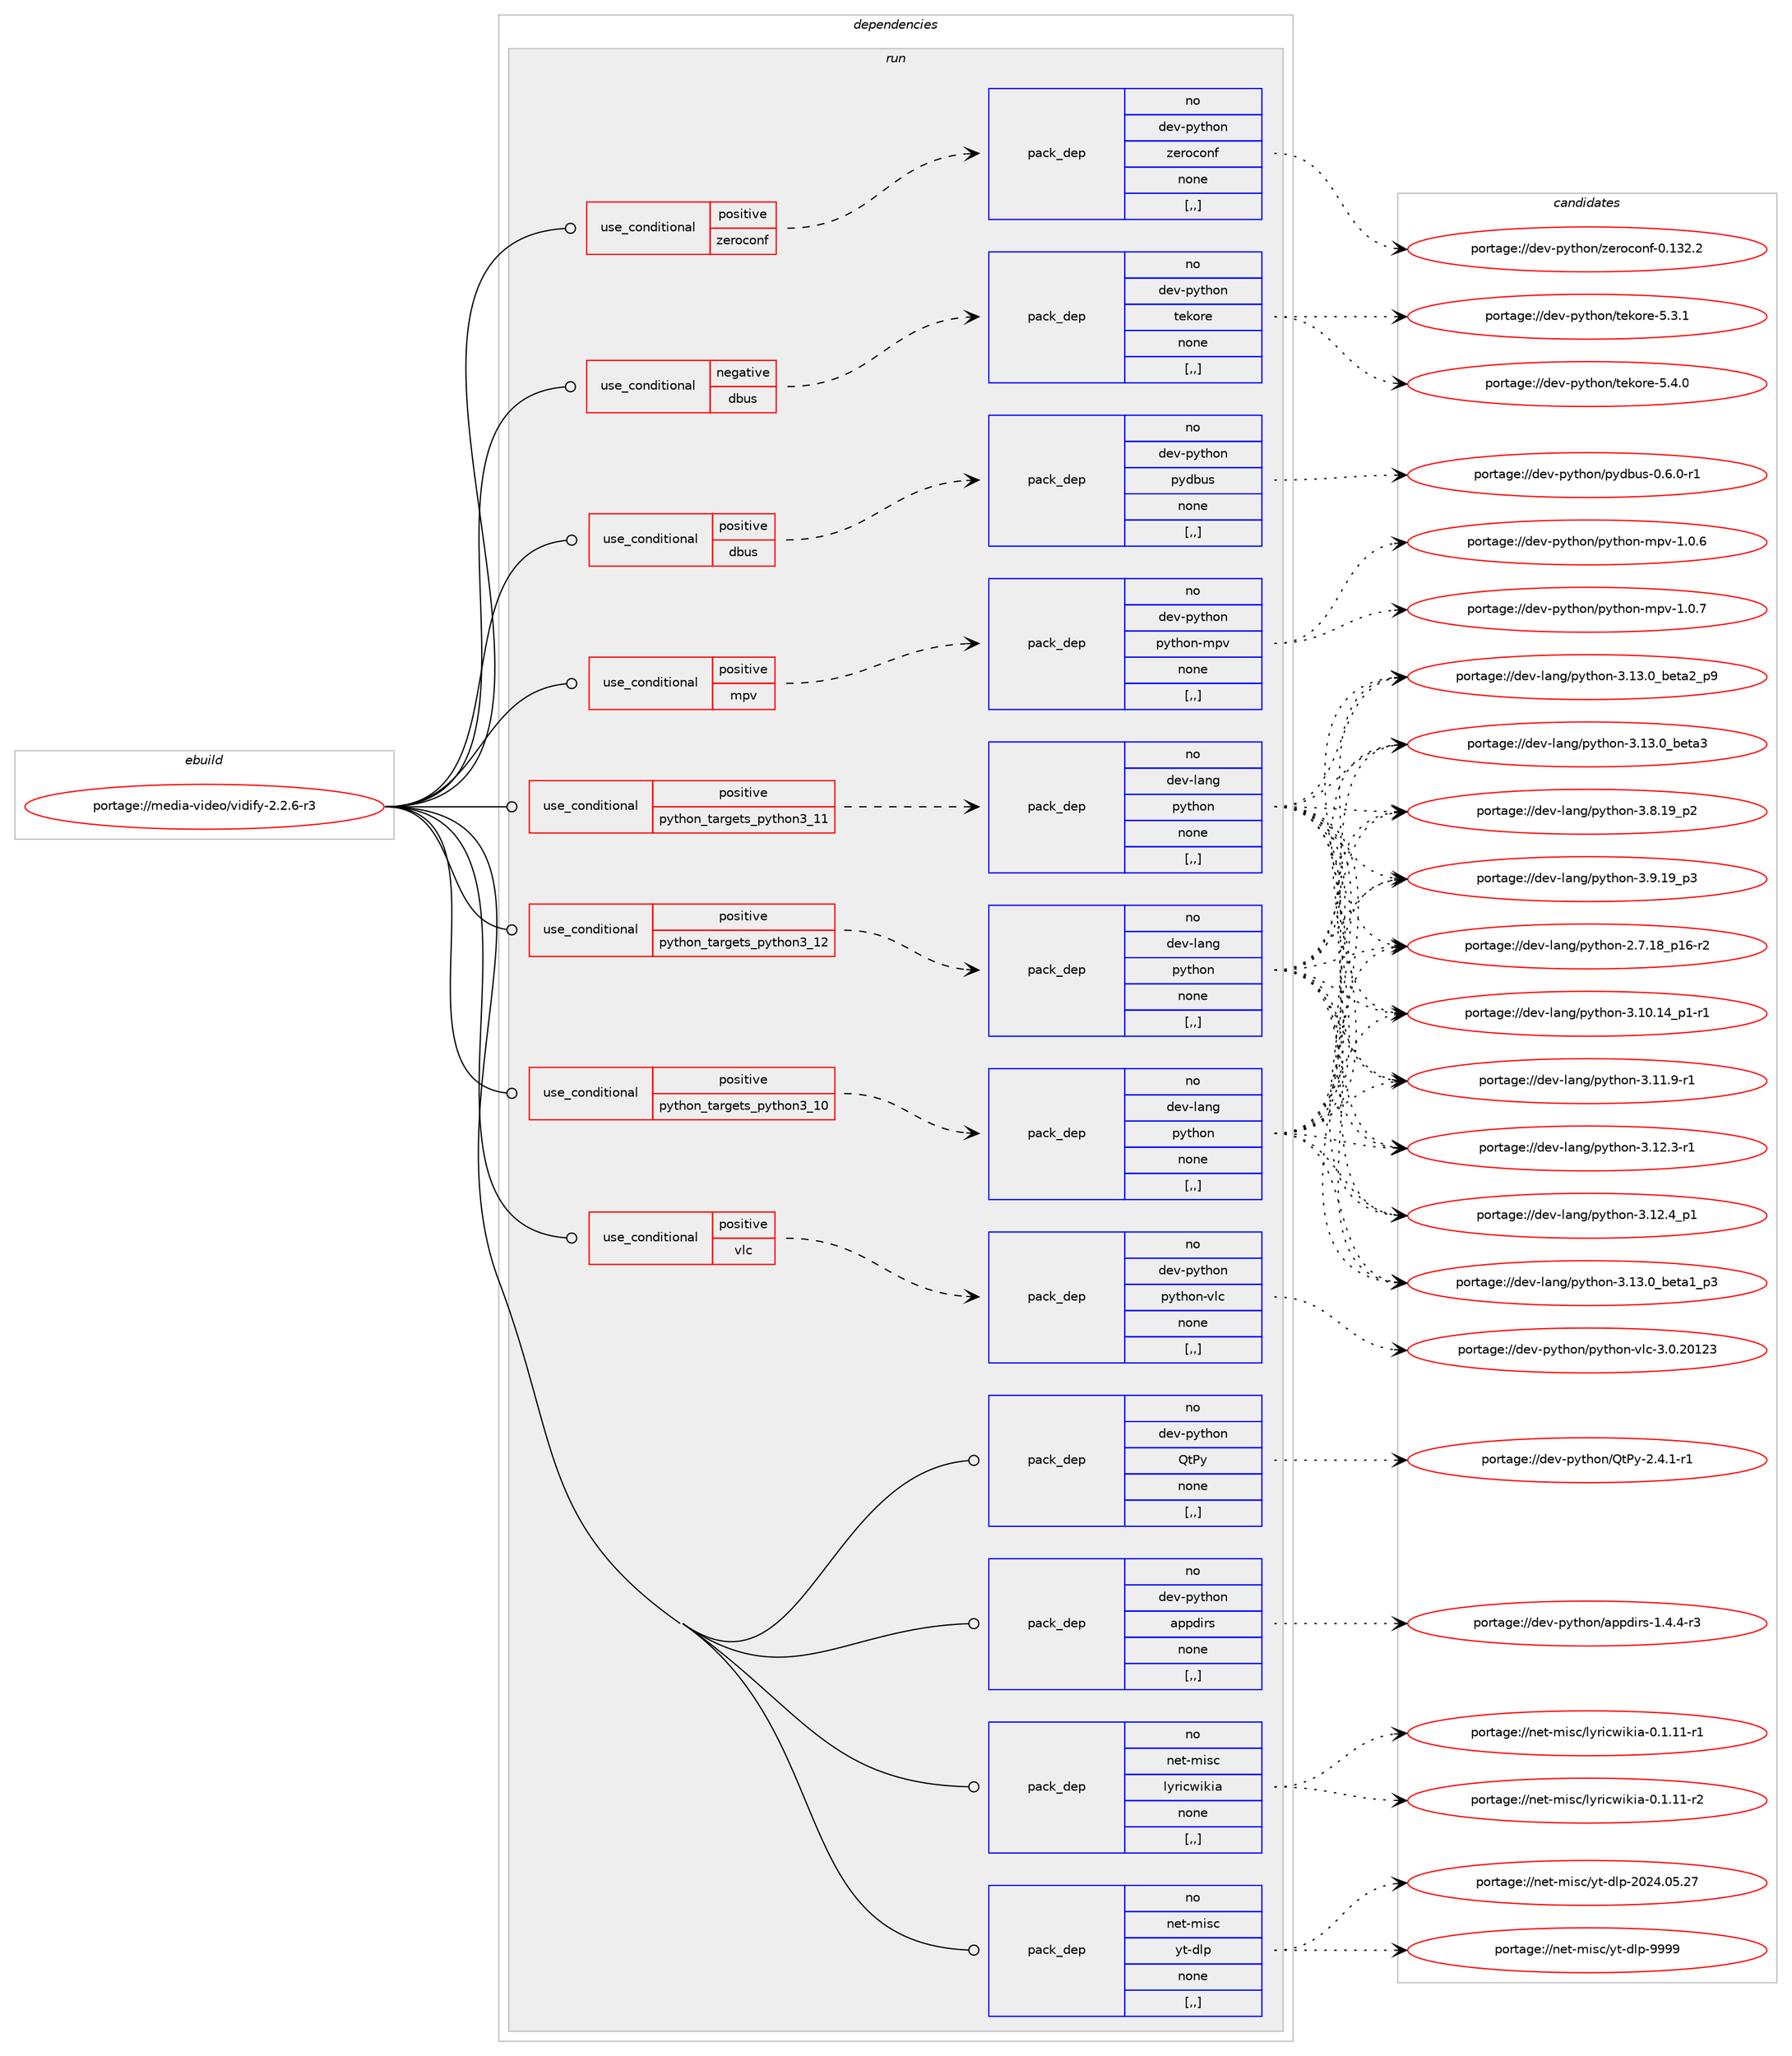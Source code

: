 digraph prolog {

# *************
# Graph options
# *************

newrank=true;
concentrate=true;
compound=true;
graph [rankdir=LR,fontname=Helvetica,fontsize=10,ranksep=1.5];#, ranksep=2.5, nodesep=0.2];
edge  [arrowhead=vee];
node  [fontname=Helvetica,fontsize=10];

# **********
# The ebuild
# **********

subgraph cluster_leftcol {
color=gray;
rank=same;
label=<<i>ebuild</i>>;
id [label="portage://media-video/vidify-2.2.6-r3", color=red, width=4, href="../media-video/vidify-2.2.6-r3.svg"];
}

# ****************
# The dependencies
# ****************

subgraph cluster_midcol {
color=gray;
label=<<i>dependencies</i>>;
subgraph cluster_compile {
fillcolor="#eeeeee";
style=filled;
label=<<i>compile</i>>;
}
subgraph cluster_compileandrun {
fillcolor="#eeeeee";
style=filled;
label=<<i>compile and run</i>>;
}
subgraph cluster_run {
fillcolor="#eeeeee";
style=filled;
label=<<i>run</i>>;
subgraph cond83768 {
dependency326655 [label=<<TABLE BORDER="0" CELLBORDER="1" CELLSPACING="0" CELLPADDING="4"><TR><TD ROWSPAN="3" CELLPADDING="10">use_conditional</TD></TR><TR><TD>negative</TD></TR><TR><TD>dbus</TD></TR></TABLE>>, shape=none, color=red];
subgraph pack240400 {
dependency326656 [label=<<TABLE BORDER="0" CELLBORDER="1" CELLSPACING="0" CELLPADDING="4" WIDTH="220"><TR><TD ROWSPAN="6" CELLPADDING="30">pack_dep</TD></TR><TR><TD WIDTH="110">no</TD></TR><TR><TD>dev-python</TD></TR><TR><TD>tekore</TD></TR><TR><TD>none</TD></TR><TR><TD>[,,]</TD></TR></TABLE>>, shape=none, color=blue];
}
dependency326655:e -> dependency326656:w [weight=20,style="dashed",arrowhead="vee"];
}
id:e -> dependency326655:w [weight=20,style="solid",arrowhead="odot"];
subgraph cond83769 {
dependency326657 [label=<<TABLE BORDER="0" CELLBORDER="1" CELLSPACING="0" CELLPADDING="4"><TR><TD ROWSPAN="3" CELLPADDING="10">use_conditional</TD></TR><TR><TD>positive</TD></TR><TR><TD>dbus</TD></TR></TABLE>>, shape=none, color=red];
subgraph pack240401 {
dependency326658 [label=<<TABLE BORDER="0" CELLBORDER="1" CELLSPACING="0" CELLPADDING="4" WIDTH="220"><TR><TD ROWSPAN="6" CELLPADDING="30">pack_dep</TD></TR><TR><TD WIDTH="110">no</TD></TR><TR><TD>dev-python</TD></TR><TR><TD>pydbus</TD></TR><TR><TD>none</TD></TR><TR><TD>[,,]</TD></TR></TABLE>>, shape=none, color=blue];
}
dependency326657:e -> dependency326658:w [weight=20,style="dashed",arrowhead="vee"];
}
id:e -> dependency326657:w [weight=20,style="solid",arrowhead="odot"];
subgraph cond83770 {
dependency326659 [label=<<TABLE BORDER="0" CELLBORDER="1" CELLSPACING="0" CELLPADDING="4"><TR><TD ROWSPAN="3" CELLPADDING="10">use_conditional</TD></TR><TR><TD>positive</TD></TR><TR><TD>mpv</TD></TR></TABLE>>, shape=none, color=red];
subgraph pack240402 {
dependency326660 [label=<<TABLE BORDER="0" CELLBORDER="1" CELLSPACING="0" CELLPADDING="4" WIDTH="220"><TR><TD ROWSPAN="6" CELLPADDING="30">pack_dep</TD></TR><TR><TD WIDTH="110">no</TD></TR><TR><TD>dev-python</TD></TR><TR><TD>python-mpv</TD></TR><TR><TD>none</TD></TR><TR><TD>[,,]</TD></TR></TABLE>>, shape=none, color=blue];
}
dependency326659:e -> dependency326660:w [weight=20,style="dashed",arrowhead="vee"];
}
id:e -> dependency326659:w [weight=20,style="solid",arrowhead="odot"];
subgraph cond83771 {
dependency326661 [label=<<TABLE BORDER="0" CELLBORDER="1" CELLSPACING="0" CELLPADDING="4"><TR><TD ROWSPAN="3" CELLPADDING="10">use_conditional</TD></TR><TR><TD>positive</TD></TR><TR><TD>python_targets_python3_10</TD></TR></TABLE>>, shape=none, color=red];
subgraph pack240403 {
dependency326662 [label=<<TABLE BORDER="0" CELLBORDER="1" CELLSPACING="0" CELLPADDING="4" WIDTH="220"><TR><TD ROWSPAN="6" CELLPADDING="30">pack_dep</TD></TR><TR><TD WIDTH="110">no</TD></TR><TR><TD>dev-lang</TD></TR><TR><TD>python</TD></TR><TR><TD>none</TD></TR><TR><TD>[,,]</TD></TR></TABLE>>, shape=none, color=blue];
}
dependency326661:e -> dependency326662:w [weight=20,style="dashed",arrowhead="vee"];
}
id:e -> dependency326661:w [weight=20,style="solid",arrowhead="odot"];
subgraph cond83772 {
dependency326663 [label=<<TABLE BORDER="0" CELLBORDER="1" CELLSPACING="0" CELLPADDING="4"><TR><TD ROWSPAN="3" CELLPADDING="10">use_conditional</TD></TR><TR><TD>positive</TD></TR><TR><TD>python_targets_python3_11</TD></TR></TABLE>>, shape=none, color=red];
subgraph pack240404 {
dependency326664 [label=<<TABLE BORDER="0" CELLBORDER="1" CELLSPACING="0" CELLPADDING="4" WIDTH="220"><TR><TD ROWSPAN="6" CELLPADDING="30">pack_dep</TD></TR><TR><TD WIDTH="110">no</TD></TR><TR><TD>dev-lang</TD></TR><TR><TD>python</TD></TR><TR><TD>none</TD></TR><TR><TD>[,,]</TD></TR></TABLE>>, shape=none, color=blue];
}
dependency326663:e -> dependency326664:w [weight=20,style="dashed",arrowhead="vee"];
}
id:e -> dependency326663:w [weight=20,style="solid",arrowhead="odot"];
subgraph cond83773 {
dependency326665 [label=<<TABLE BORDER="0" CELLBORDER="1" CELLSPACING="0" CELLPADDING="4"><TR><TD ROWSPAN="3" CELLPADDING="10">use_conditional</TD></TR><TR><TD>positive</TD></TR><TR><TD>python_targets_python3_12</TD></TR></TABLE>>, shape=none, color=red];
subgraph pack240405 {
dependency326666 [label=<<TABLE BORDER="0" CELLBORDER="1" CELLSPACING="0" CELLPADDING="4" WIDTH="220"><TR><TD ROWSPAN="6" CELLPADDING="30">pack_dep</TD></TR><TR><TD WIDTH="110">no</TD></TR><TR><TD>dev-lang</TD></TR><TR><TD>python</TD></TR><TR><TD>none</TD></TR><TR><TD>[,,]</TD></TR></TABLE>>, shape=none, color=blue];
}
dependency326665:e -> dependency326666:w [weight=20,style="dashed",arrowhead="vee"];
}
id:e -> dependency326665:w [weight=20,style="solid",arrowhead="odot"];
subgraph cond83774 {
dependency326667 [label=<<TABLE BORDER="0" CELLBORDER="1" CELLSPACING="0" CELLPADDING="4"><TR><TD ROWSPAN="3" CELLPADDING="10">use_conditional</TD></TR><TR><TD>positive</TD></TR><TR><TD>vlc</TD></TR></TABLE>>, shape=none, color=red];
subgraph pack240406 {
dependency326668 [label=<<TABLE BORDER="0" CELLBORDER="1" CELLSPACING="0" CELLPADDING="4" WIDTH="220"><TR><TD ROWSPAN="6" CELLPADDING="30">pack_dep</TD></TR><TR><TD WIDTH="110">no</TD></TR><TR><TD>dev-python</TD></TR><TR><TD>python-vlc</TD></TR><TR><TD>none</TD></TR><TR><TD>[,,]</TD></TR></TABLE>>, shape=none, color=blue];
}
dependency326667:e -> dependency326668:w [weight=20,style="dashed",arrowhead="vee"];
}
id:e -> dependency326667:w [weight=20,style="solid",arrowhead="odot"];
subgraph cond83775 {
dependency326669 [label=<<TABLE BORDER="0" CELLBORDER="1" CELLSPACING="0" CELLPADDING="4"><TR><TD ROWSPAN="3" CELLPADDING="10">use_conditional</TD></TR><TR><TD>positive</TD></TR><TR><TD>zeroconf</TD></TR></TABLE>>, shape=none, color=red];
subgraph pack240407 {
dependency326670 [label=<<TABLE BORDER="0" CELLBORDER="1" CELLSPACING="0" CELLPADDING="4" WIDTH="220"><TR><TD ROWSPAN="6" CELLPADDING="30">pack_dep</TD></TR><TR><TD WIDTH="110">no</TD></TR><TR><TD>dev-python</TD></TR><TR><TD>zeroconf</TD></TR><TR><TD>none</TD></TR><TR><TD>[,,]</TD></TR></TABLE>>, shape=none, color=blue];
}
dependency326669:e -> dependency326670:w [weight=20,style="dashed",arrowhead="vee"];
}
id:e -> dependency326669:w [weight=20,style="solid",arrowhead="odot"];
subgraph pack240408 {
dependency326671 [label=<<TABLE BORDER="0" CELLBORDER="1" CELLSPACING="0" CELLPADDING="4" WIDTH="220"><TR><TD ROWSPAN="6" CELLPADDING="30">pack_dep</TD></TR><TR><TD WIDTH="110">no</TD></TR><TR><TD>dev-python</TD></TR><TR><TD>QtPy</TD></TR><TR><TD>none</TD></TR><TR><TD>[,,]</TD></TR></TABLE>>, shape=none, color=blue];
}
id:e -> dependency326671:w [weight=20,style="solid",arrowhead="odot"];
subgraph pack240409 {
dependency326672 [label=<<TABLE BORDER="0" CELLBORDER="1" CELLSPACING="0" CELLPADDING="4" WIDTH="220"><TR><TD ROWSPAN="6" CELLPADDING="30">pack_dep</TD></TR><TR><TD WIDTH="110">no</TD></TR><TR><TD>dev-python</TD></TR><TR><TD>appdirs</TD></TR><TR><TD>none</TD></TR><TR><TD>[,,]</TD></TR></TABLE>>, shape=none, color=blue];
}
id:e -> dependency326672:w [weight=20,style="solid",arrowhead="odot"];
subgraph pack240410 {
dependency326673 [label=<<TABLE BORDER="0" CELLBORDER="1" CELLSPACING="0" CELLPADDING="4" WIDTH="220"><TR><TD ROWSPAN="6" CELLPADDING="30">pack_dep</TD></TR><TR><TD WIDTH="110">no</TD></TR><TR><TD>net-misc</TD></TR><TR><TD>lyricwikia</TD></TR><TR><TD>none</TD></TR><TR><TD>[,,]</TD></TR></TABLE>>, shape=none, color=blue];
}
id:e -> dependency326673:w [weight=20,style="solid",arrowhead="odot"];
subgraph pack240411 {
dependency326674 [label=<<TABLE BORDER="0" CELLBORDER="1" CELLSPACING="0" CELLPADDING="4" WIDTH="220"><TR><TD ROWSPAN="6" CELLPADDING="30">pack_dep</TD></TR><TR><TD WIDTH="110">no</TD></TR><TR><TD>net-misc</TD></TR><TR><TD>yt-dlp</TD></TR><TR><TD>none</TD></TR><TR><TD>[,,]</TD></TR></TABLE>>, shape=none, color=blue];
}
id:e -> dependency326674:w [weight=20,style="solid",arrowhead="odot"];
}
}

# **************
# The candidates
# **************

subgraph cluster_choices {
rank=same;
color=gray;
label=<<i>candidates</i>>;

subgraph choice240400 {
color=black;
nodesep=1;
choice1001011184511212111610411111047116101107111114101455346514649 [label="portage://dev-python/tekore-5.3.1", color=red, width=4,href="../dev-python/tekore-5.3.1.svg"];
choice1001011184511212111610411111047116101107111114101455346524648 [label="portage://dev-python/tekore-5.4.0", color=red, width=4,href="../dev-python/tekore-5.4.0.svg"];
dependency326656:e -> choice1001011184511212111610411111047116101107111114101455346514649:w [style=dotted,weight="100"];
dependency326656:e -> choice1001011184511212111610411111047116101107111114101455346524648:w [style=dotted,weight="100"];
}
subgraph choice240401 {
color=black;
nodesep=1;
choice1001011184511212111610411111047112121100981171154548465446484511449 [label="portage://dev-python/pydbus-0.6.0-r1", color=red, width=4,href="../dev-python/pydbus-0.6.0-r1.svg"];
dependency326658:e -> choice1001011184511212111610411111047112121100981171154548465446484511449:w [style=dotted,weight="100"];
}
subgraph choice240402 {
color=black;
nodesep=1;
choice100101118451121211161041111104711212111610411111045109112118454946484654 [label="portage://dev-python/python-mpv-1.0.6", color=red, width=4,href="../dev-python/python-mpv-1.0.6.svg"];
choice100101118451121211161041111104711212111610411111045109112118454946484655 [label="portage://dev-python/python-mpv-1.0.7", color=red, width=4,href="../dev-python/python-mpv-1.0.7.svg"];
dependency326660:e -> choice100101118451121211161041111104711212111610411111045109112118454946484654:w [style=dotted,weight="100"];
dependency326660:e -> choice100101118451121211161041111104711212111610411111045109112118454946484655:w [style=dotted,weight="100"];
}
subgraph choice240403 {
color=black;
nodesep=1;
choice100101118451089711010347112121116104111110455046554649569511249544511450 [label="portage://dev-lang/python-2.7.18_p16-r2", color=red, width=4,href="../dev-lang/python-2.7.18_p16-r2.svg"];
choice100101118451089711010347112121116104111110455146494846495295112494511449 [label="portage://dev-lang/python-3.10.14_p1-r1", color=red, width=4,href="../dev-lang/python-3.10.14_p1-r1.svg"];
choice100101118451089711010347112121116104111110455146494946574511449 [label="portage://dev-lang/python-3.11.9-r1", color=red, width=4,href="../dev-lang/python-3.11.9-r1.svg"];
choice100101118451089711010347112121116104111110455146495046514511449 [label="portage://dev-lang/python-3.12.3-r1", color=red, width=4,href="../dev-lang/python-3.12.3-r1.svg"];
choice100101118451089711010347112121116104111110455146495046529511249 [label="portage://dev-lang/python-3.12.4_p1", color=red, width=4,href="../dev-lang/python-3.12.4_p1.svg"];
choice10010111845108971101034711212111610411111045514649514648959810111697499511251 [label="portage://dev-lang/python-3.13.0_beta1_p3", color=red, width=4,href="../dev-lang/python-3.13.0_beta1_p3.svg"];
choice10010111845108971101034711212111610411111045514649514648959810111697509511257 [label="portage://dev-lang/python-3.13.0_beta2_p9", color=red, width=4,href="../dev-lang/python-3.13.0_beta2_p9.svg"];
choice1001011184510897110103471121211161041111104551464951464895981011169751 [label="portage://dev-lang/python-3.13.0_beta3", color=red, width=4,href="../dev-lang/python-3.13.0_beta3.svg"];
choice100101118451089711010347112121116104111110455146564649579511250 [label="portage://dev-lang/python-3.8.19_p2", color=red, width=4,href="../dev-lang/python-3.8.19_p2.svg"];
choice100101118451089711010347112121116104111110455146574649579511251 [label="portage://dev-lang/python-3.9.19_p3", color=red, width=4,href="../dev-lang/python-3.9.19_p3.svg"];
dependency326662:e -> choice100101118451089711010347112121116104111110455046554649569511249544511450:w [style=dotted,weight="100"];
dependency326662:e -> choice100101118451089711010347112121116104111110455146494846495295112494511449:w [style=dotted,weight="100"];
dependency326662:e -> choice100101118451089711010347112121116104111110455146494946574511449:w [style=dotted,weight="100"];
dependency326662:e -> choice100101118451089711010347112121116104111110455146495046514511449:w [style=dotted,weight="100"];
dependency326662:e -> choice100101118451089711010347112121116104111110455146495046529511249:w [style=dotted,weight="100"];
dependency326662:e -> choice10010111845108971101034711212111610411111045514649514648959810111697499511251:w [style=dotted,weight="100"];
dependency326662:e -> choice10010111845108971101034711212111610411111045514649514648959810111697509511257:w [style=dotted,weight="100"];
dependency326662:e -> choice1001011184510897110103471121211161041111104551464951464895981011169751:w [style=dotted,weight="100"];
dependency326662:e -> choice100101118451089711010347112121116104111110455146564649579511250:w [style=dotted,weight="100"];
dependency326662:e -> choice100101118451089711010347112121116104111110455146574649579511251:w [style=dotted,weight="100"];
}
subgraph choice240404 {
color=black;
nodesep=1;
choice100101118451089711010347112121116104111110455046554649569511249544511450 [label="portage://dev-lang/python-2.7.18_p16-r2", color=red, width=4,href="../dev-lang/python-2.7.18_p16-r2.svg"];
choice100101118451089711010347112121116104111110455146494846495295112494511449 [label="portage://dev-lang/python-3.10.14_p1-r1", color=red, width=4,href="../dev-lang/python-3.10.14_p1-r1.svg"];
choice100101118451089711010347112121116104111110455146494946574511449 [label="portage://dev-lang/python-3.11.9-r1", color=red, width=4,href="../dev-lang/python-3.11.9-r1.svg"];
choice100101118451089711010347112121116104111110455146495046514511449 [label="portage://dev-lang/python-3.12.3-r1", color=red, width=4,href="../dev-lang/python-3.12.3-r1.svg"];
choice100101118451089711010347112121116104111110455146495046529511249 [label="portage://dev-lang/python-3.12.4_p1", color=red, width=4,href="../dev-lang/python-3.12.4_p1.svg"];
choice10010111845108971101034711212111610411111045514649514648959810111697499511251 [label="portage://dev-lang/python-3.13.0_beta1_p3", color=red, width=4,href="../dev-lang/python-3.13.0_beta1_p3.svg"];
choice10010111845108971101034711212111610411111045514649514648959810111697509511257 [label="portage://dev-lang/python-3.13.0_beta2_p9", color=red, width=4,href="../dev-lang/python-3.13.0_beta2_p9.svg"];
choice1001011184510897110103471121211161041111104551464951464895981011169751 [label="portage://dev-lang/python-3.13.0_beta3", color=red, width=4,href="../dev-lang/python-3.13.0_beta3.svg"];
choice100101118451089711010347112121116104111110455146564649579511250 [label="portage://dev-lang/python-3.8.19_p2", color=red, width=4,href="../dev-lang/python-3.8.19_p2.svg"];
choice100101118451089711010347112121116104111110455146574649579511251 [label="portage://dev-lang/python-3.9.19_p3", color=red, width=4,href="../dev-lang/python-3.9.19_p3.svg"];
dependency326664:e -> choice100101118451089711010347112121116104111110455046554649569511249544511450:w [style=dotted,weight="100"];
dependency326664:e -> choice100101118451089711010347112121116104111110455146494846495295112494511449:w [style=dotted,weight="100"];
dependency326664:e -> choice100101118451089711010347112121116104111110455146494946574511449:w [style=dotted,weight="100"];
dependency326664:e -> choice100101118451089711010347112121116104111110455146495046514511449:w [style=dotted,weight="100"];
dependency326664:e -> choice100101118451089711010347112121116104111110455146495046529511249:w [style=dotted,weight="100"];
dependency326664:e -> choice10010111845108971101034711212111610411111045514649514648959810111697499511251:w [style=dotted,weight="100"];
dependency326664:e -> choice10010111845108971101034711212111610411111045514649514648959810111697509511257:w [style=dotted,weight="100"];
dependency326664:e -> choice1001011184510897110103471121211161041111104551464951464895981011169751:w [style=dotted,weight="100"];
dependency326664:e -> choice100101118451089711010347112121116104111110455146564649579511250:w [style=dotted,weight="100"];
dependency326664:e -> choice100101118451089711010347112121116104111110455146574649579511251:w [style=dotted,weight="100"];
}
subgraph choice240405 {
color=black;
nodesep=1;
choice100101118451089711010347112121116104111110455046554649569511249544511450 [label="portage://dev-lang/python-2.7.18_p16-r2", color=red, width=4,href="../dev-lang/python-2.7.18_p16-r2.svg"];
choice100101118451089711010347112121116104111110455146494846495295112494511449 [label="portage://dev-lang/python-3.10.14_p1-r1", color=red, width=4,href="../dev-lang/python-3.10.14_p1-r1.svg"];
choice100101118451089711010347112121116104111110455146494946574511449 [label="portage://dev-lang/python-3.11.9-r1", color=red, width=4,href="../dev-lang/python-3.11.9-r1.svg"];
choice100101118451089711010347112121116104111110455146495046514511449 [label="portage://dev-lang/python-3.12.3-r1", color=red, width=4,href="../dev-lang/python-3.12.3-r1.svg"];
choice100101118451089711010347112121116104111110455146495046529511249 [label="portage://dev-lang/python-3.12.4_p1", color=red, width=4,href="../dev-lang/python-3.12.4_p1.svg"];
choice10010111845108971101034711212111610411111045514649514648959810111697499511251 [label="portage://dev-lang/python-3.13.0_beta1_p3", color=red, width=4,href="../dev-lang/python-3.13.0_beta1_p3.svg"];
choice10010111845108971101034711212111610411111045514649514648959810111697509511257 [label="portage://dev-lang/python-3.13.0_beta2_p9", color=red, width=4,href="../dev-lang/python-3.13.0_beta2_p9.svg"];
choice1001011184510897110103471121211161041111104551464951464895981011169751 [label="portage://dev-lang/python-3.13.0_beta3", color=red, width=4,href="../dev-lang/python-3.13.0_beta3.svg"];
choice100101118451089711010347112121116104111110455146564649579511250 [label="portage://dev-lang/python-3.8.19_p2", color=red, width=4,href="../dev-lang/python-3.8.19_p2.svg"];
choice100101118451089711010347112121116104111110455146574649579511251 [label="portage://dev-lang/python-3.9.19_p3", color=red, width=4,href="../dev-lang/python-3.9.19_p3.svg"];
dependency326666:e -> choice100101118451089711010347112121116104111110455046554649569511249544511450:w [style=dotted,weight="100"];
dependency326666:e -> choice100101118451089711010347112121116104111110455146494846495295112494511449:w [style=dotted,weight="100"];
dependency326666:e -> choice100101118451089711010347112121116104111110455146494946574511449:w [style=dotted,weight="100"];
dependency326666:e -> choice100101118451089711010347112121116104111110455146495046514511449:w [style=dotted,weight="100"];
dependency326666:e -> choice100101118451089711010347112121116104111110455146495046529511249:w [style=dotted,weight="100"];
dependency326666:e -> choice10010111845108971101034711212111610411111045514649514648959810111697499511251:w [style=dotted,weight="100"];
dependency326666:e -> choice10010111845108971101034711212111610411111045514649514648959810111697509511257:w [style=dotted,weight="100"];
dependency326666:e -> choice1001011184510897110103471121211161041111104551464951464895981011169751:w [style=dotted,weight="100"];
dependency326666:e -> choice100101118451089711010347112121116104111110455146564649579511250:w [style=dotted,weight="100"];
dependency326666:e -> choice100101118451089711010347112121116104111110455146574649579511251:w [style=dotted,weight="100"];
}
subgraph choice240406 {
color=black;
nodesep=1;
choice1001011184511212111610411111047112121116104111110451181089945514648465048495051 [label="portage://dev-python/python-vlc-3.0.20123", color=red, width=4,href="../dev-python/python-vlc-3.0.20123.svg"];
dependency326668:e -> choice1001011184511212111610411111047112121116104111110451181089945514648465048495051:w [style=dotted,weight="100"];
}
subgraph choice240407 {
color=black;
nodesep=1;
choice1001011184511212111610411111047122101114111991111101024548464951504650 [label="portage://dev-python/zeroconf-0.132.2", color=red, width=4,href="../dev-python/zeroconf-0.132.2.svg"];
dependency326670:e -> choice1001011184511212111610411111047122101114111991111101024548464951504650:w [style=dotted,weight="100"];
}
subgraph choice240408 {
color=black;
nodesep=1;
choice100101118451121211161041111104781116801214550465246494511449 [label="portage://dev-python/QtPy-2.4.1-r1", color=red, width=4,href="../dev-python/QtPy-2.4.1-r1.svg"];
dependency326671:e -> choice100101118451121211161041111104781116801214550465246494511449:w [style=dotted,weight="100"];
}
subgraph choice240409 {
color=black;
nodesep=1;
choice1001011184511212111610411111047971121121001051141154549465246524511451 [label="portage://dev-python/appdirs-1.4.4-r3", color=red, width=4,href="../dev-python/appdirs-1.4.4-r3.svg"];
dependency326672:e -> choice1001011184511212111610411111047971121121001051141154549465246524511451:w [style=dotted,weight="100"];
}
subgraph choice240410 {
color=black;
nodesep=1;
choice1101011164510910511599471081211141059911910510710597454846494649494511449 [label="portage://net-misc/lyricwikia-0.1.11-r1", color=red, width=4,href="../net-misc/lyricwikia-0.1.11-r1.svg"];
choice1101011164510910511599471081211141059911910510710597454846494649494511450 [label="portage://net-misc/lyricwikia-0.1.11-r2", color=red, width=4,href="../net-misc/lyricwikia-0.1.11-r2.svg"];
dependency326673:e -> choice1101011164510910511599471081211141059911910510710597454846494649494511449:w [style=dotted,weight="100"];
dependency326673:e -> choice1101011164510910511599471081211141059911910510710597454846494649494511450:w [style=dotted,weight="100"];
}
subgraph choice240411 {
color=black;
nodesep=1;
choice110101116451091051159947121116451001081124550485052464853465055 [label="portage://net-misc/yt-dlp-2024.05.27", color=red, width=4,href="../net-misc/yt-dlp-2024.05.27.svg"];
choice110101116451091051159947121116451001081124557575757 [label="portage://net-misc/yt-dlp-9999", color=red, width=4,href="../net-misc/yt-dlp-9999.svg"];
dependency326674:e -> choice110101116451091051159947121116451001081124550485052464853465055:w [style=dotted,weight="100"];
dependency326674:e -> choice110101116451091051159947121116451001081124557575757:w [style=dotted,weight="100"];
}
}

}
